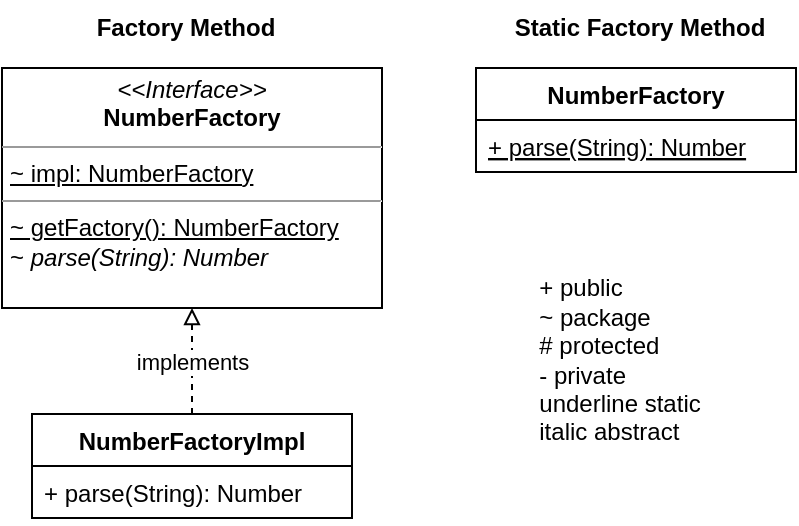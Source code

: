 <mxfile version="13.3.8" type="github">
  <diagram id="9LM2HgzO2beTKXGPVgXP" name="Page-1">
    <mxGraphModel dx="830" dy="447" grid="0" gridSize="10" guides="1" tooltips="1" connect="1" arrows="1" fold="1" page="0" pageScale="1" pageWidth="827" pageHeight="1169" math="0" shadow="0">
      <root>
        <mxCell id="0" />
        <mxCell id="1" parent="0" />
        <mxCell id="YhDlRsUXTMIksN5AuTmG-6" value="&lt;p style=&quot;margin: 0px ; margin-top: 4px ; text-align: center&quot;&gt;&lt;i&gt;&amp;lt;&amp;lt;Interface&amp;gt;&amp;gt;&lt;/i&gt;&lt;br&gt;&lt;b&gt;NumberFactory&lt;/b&gt;&lt;/p&gt;&lt;hr size=&quot;1&quot;&gt;&lt;p style=&quot;margin: 0px ; margin-left: 4px&quot;&gt;&lt;u&gt;~ impl: NumberFactory&lt;/u&gt;&lt;br&gt;&lt;/p&gt;&lt;hr size=&quot;1&quot;&gt;&lt;p style=&quot;margin: 0px ; margin-left: 4px&quot;&gt;&lt;u&gt;~ getFactory(): NumberFactory&lt;/u&gt;&lt;br&gt;~ &lt;i&gt;parse(String): Number&lt;/i&gt;&lt;/p&gt;" style="verticalAlign=top;align=left;overflow=fill;fontSize=12;fontFamily=Helvetica;html=1;" parent="1" vertex="1">
          <mxGeometry x="177" y="214" width="190" height="120" as="geometry" />
        </mxCell>
        <mxCell id="YhDlRsUXTMIksN5AuTmG-7" value="&lt;div style=&quot;text-align: left&quot;&gt;&lt;span&gt;+ public&lt;/span&gt;&lt;/div&gt;&lt;div style=&quot;text-align: left&quot;&gt;&lt;span&gt;~ package&lt;/span&gt;&lt;/div&gt;&lt;div style=&quot;text-align: left&quot;&gt;&lt;span&gt;# protected&lt;/span&gt;&lt;/div&gt;&lt;div style=&quot;text-align: left&quot;&gt;&lt;span&gt;- private&lt;/span&gt;&lt;/div&gt;&lt;div style=&quot;text-align: left&quot;&gt;&lt;span&gt;underline static&lt;/span&gt;&lt;/div&gt;&lt;div style=&quot;text-align: left&quot;&gt;&lt;span&gt;italic abstract&lt;/span&gt;&lt;/div&gt;" style="text;html=1;strokeColor=none;fillColor=none;align=center;verticalAlign=middle;whiteSpace=wrap;rounded=0;" parent="1" vertex="1">
          <mxGeometry x="440" y="350" width="92" height="20" as="geometry" />
        </mxCell>
        <mxCell id="YhDlRsUXTMIksN5AuTmG-12" value="implements" style="edgeStyle=orthogonalEdgeStyle;rounded=0;orthogonalLoop=1;jettySize=auto;html=1;exitX=0.5;exitY=0;exitDx=0;exitDy=0;dashed=1;endArrow=block;endFill=0;" parent="1" source="YhDlRsUXTMIksN5AuTmG-8" target="YhDlRsUXTMIksN5AuTmG-6" edge="1">
          <mxGeometry relative="1" as="geometry" />
        </mxCell>
        <mxCell id="YhDlRsUXTMIksN5AuTmG-8" value="NumberFactoryImpl" style="swimlane;fontStyle=1;align=center;verticalAlign=top;childLayout=stackLayout;horizontal=1;startSize=26;horizontalStack=0;resizeParent=1;resizeParentMax=0;resizeLast=0;collapsible=1;marginBottom=0;" parent="1" vertex="1">
          <mxGeometry x="192" y="387" width="160" height="52" as="geometry">
            <mxRectangle x="192" y="387" width="140" height="26" as="alternateBounds" />
          </mxGeometry>
        </mxCell>
        <mxCell id="YhDlRsUXTMIksN5AuTmG-11" value="+ parse(String): Number" style="text;strokeColor=none;fillColor=none;align=left;verticalAlign=top;spacingLeft=4;spacingRight=4;overflow=hidden;rotatable=0;points=[[0,0.5],[1,0.5]];portConstraint=eastwest;" parent="YhDlRsUXTMIksN5AuTmG-8" vertex="1">
          <mxGeometry y="26" width="160" height="26" as="geometry" />
        </mxCell>
        <mxCell id="YhDlRsUXTMIksN5AuTmG-13" value="Factory Method" style="text;align=center;fontStyle=1;verticalAlign=middle;spacingLeft=3;spacingRight=3;strokeColor=none;rotatable=0;points=[[0,0.5],[1,0.5]];portConstraint=eastwest;" parent="1" vertex="1">
          <mxGeometry x="229" y="180" width="80" height="26" as="geometry" />
        </mxCell>
        <mxCell id="YhDlRsUXTMIksN5AuTmG-14" value="Static Factory Method" style="text;align=center;fontStyle=1;verticalAlign=middle;spacingLeft=3;spacingRight=3;strokeColor=none;rotatable=0;points=[[0,0.5],[1,0.5]];portConstraint=eastwest;" parent="1" vertex="1">
          <mxGeometry x="456" y="180" width="80" height="26" as="geometry" />
        </mxCell>
        <mxCell id="YhDlRsUXTMIksN5AuTmG-15" value="NumberFactory" style="swimlane;fontStyle=1;align=center;verticalAlign=top;childLayout=stackLayout;horizontal=1;startSize=26;horizontalStack=0;resizeParent=1;resizeParentMax=0;resizeLast=0;collapsible=1;marginBottom=0;" parent="1" vertex="1">
          <mxGeometry x="414" y="214" width="160" height="52" as="geometry" />
        </mxCell>
        <mxCell id="YhDlRsUXTMIksN5AuTmG-18" value="+ parse(String): Number" style="text;strokeColor=none;fillColor=none;align=left;verticalAlign=top;spacingLeft=4;spacingRight=4;overflow=hidden;rotatable=0;points=[[0,0.5],[1,0.5]];portConstraint=eastwest;fontStyle=4" parent="YhDlRsUXTMIksN5AuTmG-15" vertex="1">
          <mxGeometry y="26" width="160" height="26" as="geometry" />
        </mxCell>
      </root>
    </mxGraphModel>
  </diagram>
</mxfile>
